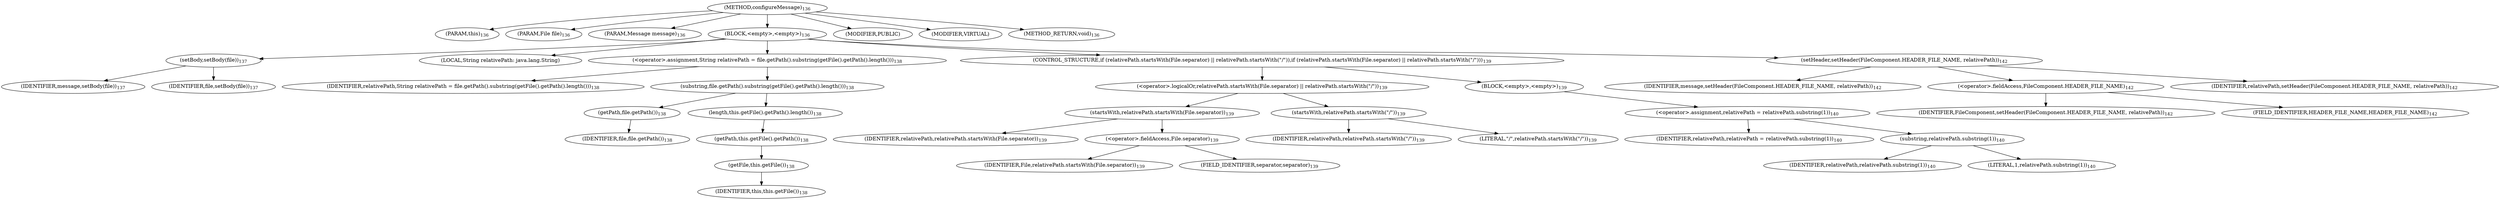 digraph "configureMessage" {  
"432" [label = <(METHOD,configureMessage)<SUB>136</SUB>> ]
"35" [label = <(PARAM,this)<SUB>136</SUB>> ]
"433" [label = <(PARAM,File file)<SUB>136</SUB>> ]
"434" [label = <(PARAM,Message message)<SUB>136</SUB>> ]
"435" [label = <(BLOCK,&lt;empty&gt;,&lt;empty&gt;)<SUB>136</SUB>> ]
"436" [label = <(setBody,setBody(file))<SUB>137</SUB>> ]
"437" [label = <(IDENTIFIER,message,setBody(file))<SUB>137</SUB>> ]
"438" [label = <(IDENTIFIER,file,setBody(file))<SUB>137</SUB>> ]
"439" [label = <(LOCAL,String relativePath: java.lang.String)> ]
"440" [label = <(&lt;operator&gt;.assignment,String relativePath = file.getPath().substring(getFile().getPath().length()))<SUB>138</SUB>> ]
"441" [label = <(IDENTIFIER,relativePath,String relativePath = file.getPath().substring(getFile().getPath().length()))<SUB>138</SUB>> ]
"442" [label = <(substring,file.getPath().substring(getFile().getPath().length()))<SUB>138</SUB>> ]
"443" [label = <(getPath,file.getPath())<SUB>138</SUB>> ]
"444" [label = <(IDENTIFIER,file,file.getPath())<SUB>138</SUB>> ]
"445" [label = <(length,this.getFile().getPath().length())<SUB>138</SUB>> ]
"446" [label = <(getPath,this.getFile().getPath())<SUB>138</SUB>> ]
"447" [label = <(getFile,this.getFile())<SUB>138</SUB>> ]
"34" [label = <(IDENTIFIER,this,this.getFile())<SUB>138</SUB>> ]
"448" [label = <(CONTROL_STRUCTURE,if (relativePath.startsWith(File.separator) || relativePath.startsWith(&quot;/&quot;)),if (relativePath.startsWith(File.separator) || relativePath.startsWith(&quot;/&quot;)))<SUB>139</SUB>> ]
"449" [label = <(&lt;operator&gt;.logicalOr,relativePath.startsWith(File.separator) || relativePath.startsWith(&quot;/&quot;))<SUB>139</SUB>> ]
"450" [label = <(startsWith,relativePath.startsWith(File.separator))<SUB>139</SUB>> ]
"451" [label = <(IDENTIFIER,relativePath,relativePath.startsWith(File.separator))<SUB>139</SUB>> ]
"452" [label = <(&lt;operator&gt;.fieldAccess,File.separator)<SUB>139</SUB>> ]
"453" [label = <(IDENTIFIER,File,relativePath.startsWith(File.separator))<SUB>139</SUB>> ]
"454" [label = <(FIELD_IDENTIFIER,separator,separator)<SUB>139</SUB>> ]
"455" [label = <(startsWith,relativePath.startsWith(&quot;/&quot;))<SUB>139</SUB>> ]
"456" [label = <(IDENTIFIER,relativePath,relativePath.startsWith(&quot;/&quot;))<SUB>139</SUB>> ]
"457" [label = <(LITERAL,&quot;/&quot;,relativePath.startsWith(&quot;/&quot;))<SUB>139</SUB>> ]
"458" [label = <(BLOCK,&lt;empty&gt;,&lt;empty&gt;)<SUB>139</SUB>> ]
"459" [label = <(&lt;operator&gt;.assignment,relativePath = relativePath.substring(1))<SUB>140</SUB>> ]
"460" [label = <(IDENTIFIER,relativePath,relativePath = relativePath.substring(1))<SUB>140</SUB>> ]
"461" [label = <(substring,relativePath.substring(1))<SUB>140</SUB>> ]
"462" [label = <(IDENTIFIER,relativePath,relativePath.substring(1))<SUB>140</SUB>> ]
"463" [label = <(LITERAL,1,relativePath.substring(1))<SUB>140</SUB>> ]
"464" [label = <(setHeader,setHeader(FileComponent.HEADER_FILE_NAME, relativePath))<SUB>142</SUB>> ]
"465" [label = <(IDENTIFIER,message,setHeader(FileComponent.HEADER_FILE_NAME, relativePath))<SUB>142</SUB>> ]
"466" [label = <(&lt;operator&gt;.fieldAccess,FileComponent.HEADER_FILE_NAME)<SUB>142</SUB>> ]
"467" [label = <(IDENTIFIER,FileComponent,setHeader(FileComponent.HEADER_FILE_NAME, relativePath))<SUB>142</SUB>> ]
"468" [label = <(FIELD_IDENTIFIER,HEADER_FILE_NAME,HEADER_FILE_NAME)<SUB>142</SUB>> ]
"469" [label = <(IDENTIFIER,relativePath,setHeader(FileComponent.HEADER_FILE_NAME, relativePath))<SUB>142</SUB>> ]
"470" [label = <(MODIFIER,PUBLIC)> ]
"471" [label = <(MODIFIER,VIRTUAL)> ]
"472" [label = <(METHOD_RETURN,void)<SUB>136</SUB>> ]
  "432" -> "35" 
  "432" -> "433" 
  "432" -> "434" 
  "432" -> "435" 
  "432" -> "470" 
  "432" -> "471" 
  "432" -> "472" 
  "435" -> "436" 
  "435" -> "439" 
  "435" -> "440" 
  "435" -> "448" 
  "435" -> "464" 
  "436" -> "437" 
  "436" -> "438" 
  "440" -> "441" 
  "440" -> "442" 
  "442" -> "443" 
  "442" -> "445" 
  "443" -> "444" 
  "445" -> "446" 
  "446" -> "447" 
  "447" -> "34" 
  "448" -> "449" 
  "448" -> "458" 
  "449" -> "450" 
  "449" -> "455" 
  "450" -> "451" 
  "450" -> "452" 
  "452" -> "453" 
  "452" -> "454" 
  "455" -> "456" 
  "455" -> "457" 
  "458" -> "459" 
  "459" -> "460" 
  "459" -> "461" 
  "461" -> "462" 
  "461" -> "463" 
  "464" -> "465" 
  "464" -> "466" 
  "464" -> "469" 
  "466" -> "467" 
  "466" -> "468" 
}
